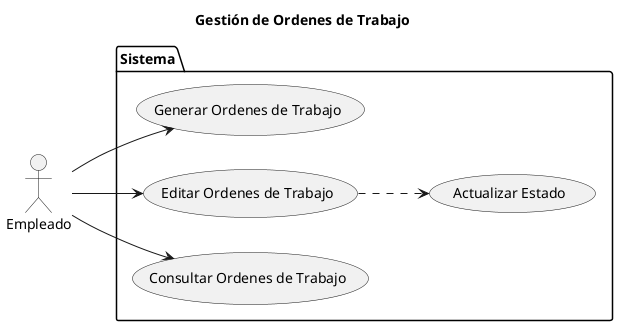 @startuml CU_OT

left to right direction

title Gestión de Ordenes de Trabajo

actor Empleado as User

package Sistema {

    USECASE "Generar Ordenes de Trabajo" as UC_Registrar
    USECASE "Editar Ordenes de Trabajo" as UC_Editar
    USECASE "Consultar Ordenes de Trabajo" as UC_Consultar
    USECASE "Actualizar Estado" as UC_Editar_Estado

}

User --> UC_Registrar
User --> UC_Editar
User --> UC_Consultar
UC_Editar ..> UC_Editar_Estado

@enduml